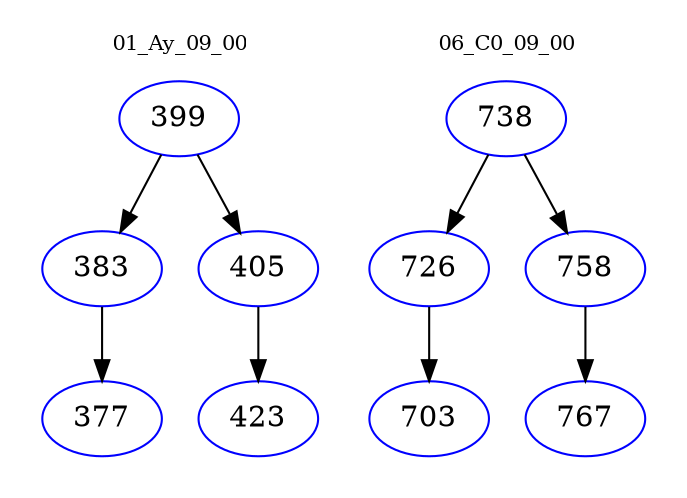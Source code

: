 digraph{
subgraph cluster_0 {
color = white
label = "01_Ay_09_00";
fontsize=10;
T0_399 [label="399", color="blue"]
T0_399 -> T0_383 [color="black"]
T0_383 [label="383", color="blue"]
T0_383 -> T0_377 [color="black"]
T0_377 [label="377", color="blue"]
T0_399 -> T0_405 [color="black"]
T0_405 [label="405", color="blue"]
T0_405 -> T0_423 [color="black"]
T0_423 [label="423", color="blue"]
}
subgraph cluster_1 {
color = white
label = "06_C0_09_00";
fontsize=10;
T1_738 [label="738", color="blue"]
T1_738 -> T1_726 [color="black"]
T1_726 [label="726", color="blue"]
T1_726 -> T1_703 [color="black"]
T1_703 [label="703", color="blue"]
T1_738 -> T1_758 [color="black"]
T1_758 [label="758", color="blue"]
T1_758 -> T1_767 [color="black"]
T1_767 [label="767", color="blue"]
}
}
